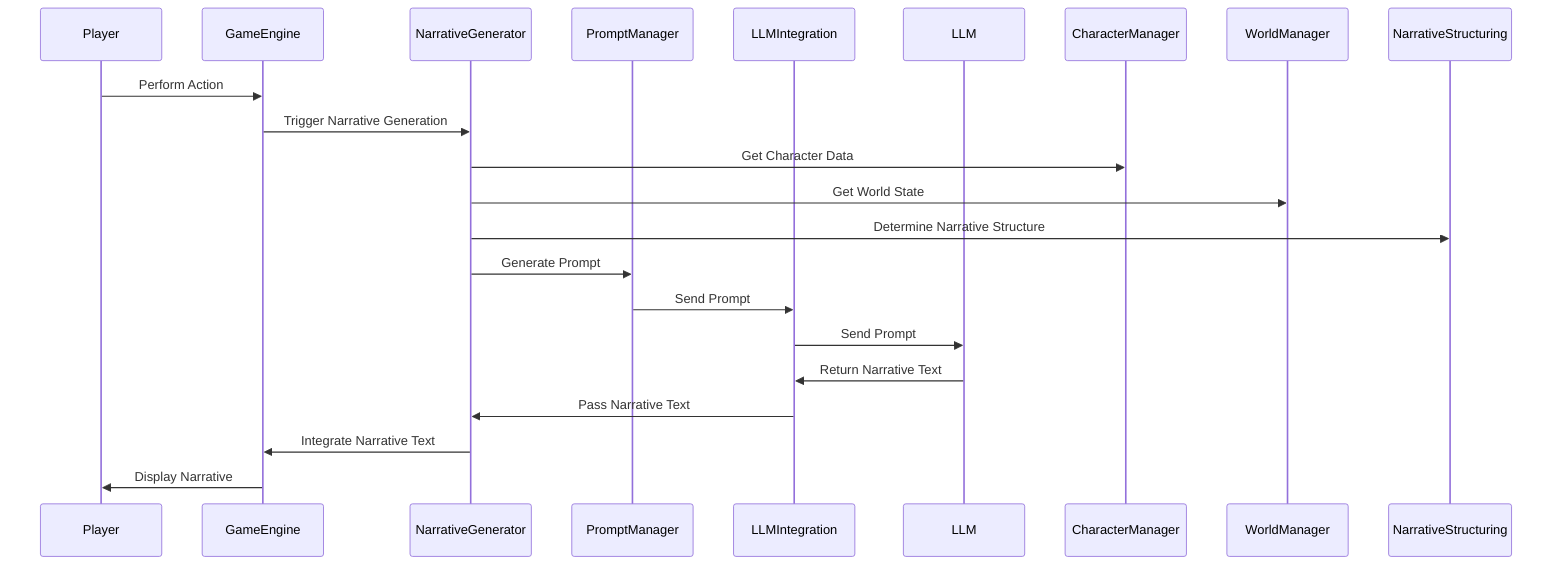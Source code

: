 sequenceDiagram
    participant Player
    participant GameEngine
    participant NarrativeGenerator
    participant PromptManager
    participant LLMIntegration
    participant LLM

    Player ->> GameEngine: Perform Action
    GameEngine ->> NarrativeGenerator: Trigger Narrative Generation
    NarrativeGenerator ->> CharacterManager: Get Character Data
    NarrativeGenerator ->> WorldManager: Get World State
    NarrativeGenerator ->> NarrativeStructuring: Determine Narrative Structure
    NarrativeGenerator ->> PromptManager: Generate Prompt
    PromptManager ->> LLMIntegration: Send Prompt
    LLMIntegration ->> LLM: Send Prompt
    LLM ->> LLMIntegration: Return Narrative Text
    LLMIntegration ->> NarrativeGenerator: Pass Narrative Text
    NarrativeGenerator ->> GameEngine: Integrate Narrative Text
    GameEngine ->> Player: Display Narrative